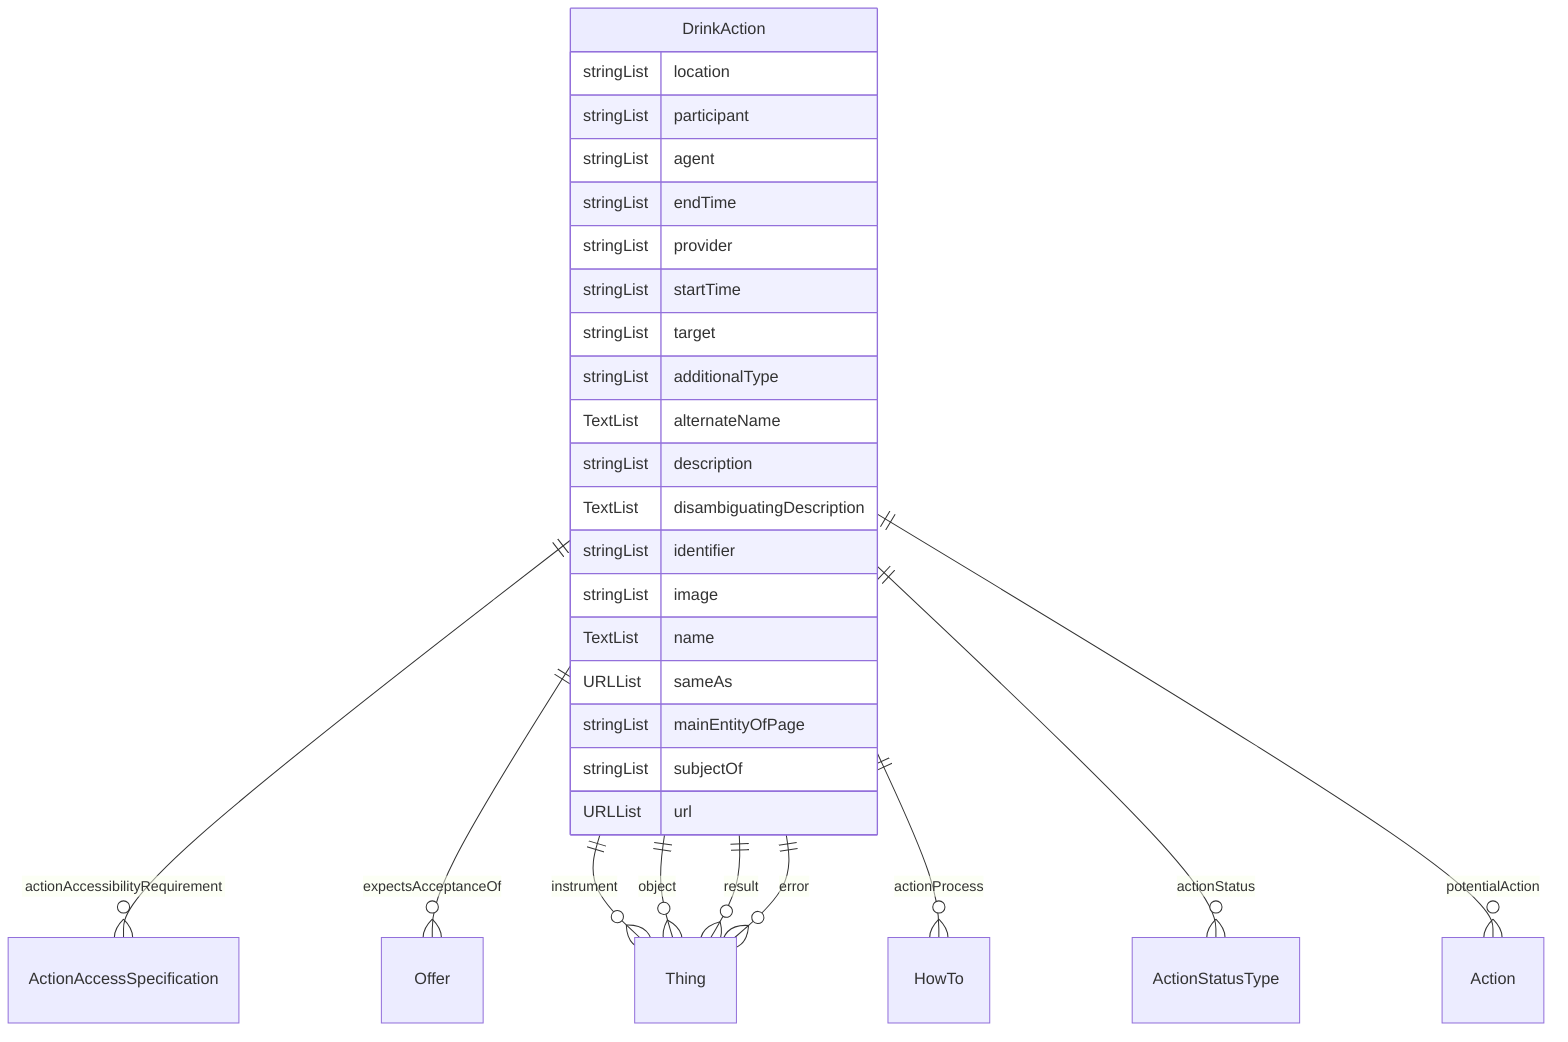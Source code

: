 erDiagram
DrinkAction {
    stringList location  
    stringList participant  
    stringList agent  
    stringList endTime  
    stringList provider  
    stringList startTime  
    stringList target  
    stringList additionalType  
    TextList alternateName  
    stringList description  
    TextList disambiguatingDescription  
    stringList identifier  
    stringList image  
    TextList name  
    URLList sameAs  
    stringList mainEntityOfPage  
    stringList subjectOf  
    URLList url  
}

DrinkAction ||--}o ActionAccessSpecification : "actionAccessibilityRequirement"
DrinkAction ||--}o Offer : "expectsAcceptanceOf"
DrinkAction ||--}o Thing : "instrument"
DrinkAction ||--}o Thing : "object"
DrinkAction ||--}o Thing : "result"
DrinkAction ||--}o HowTo : "actionProcess"
DrinkAction ||--}o ActionStatusType : "actionStatus"
DrinkAction ||--}o Thing : "error"
DrinkAction ||--}o Action : "potentialAction"